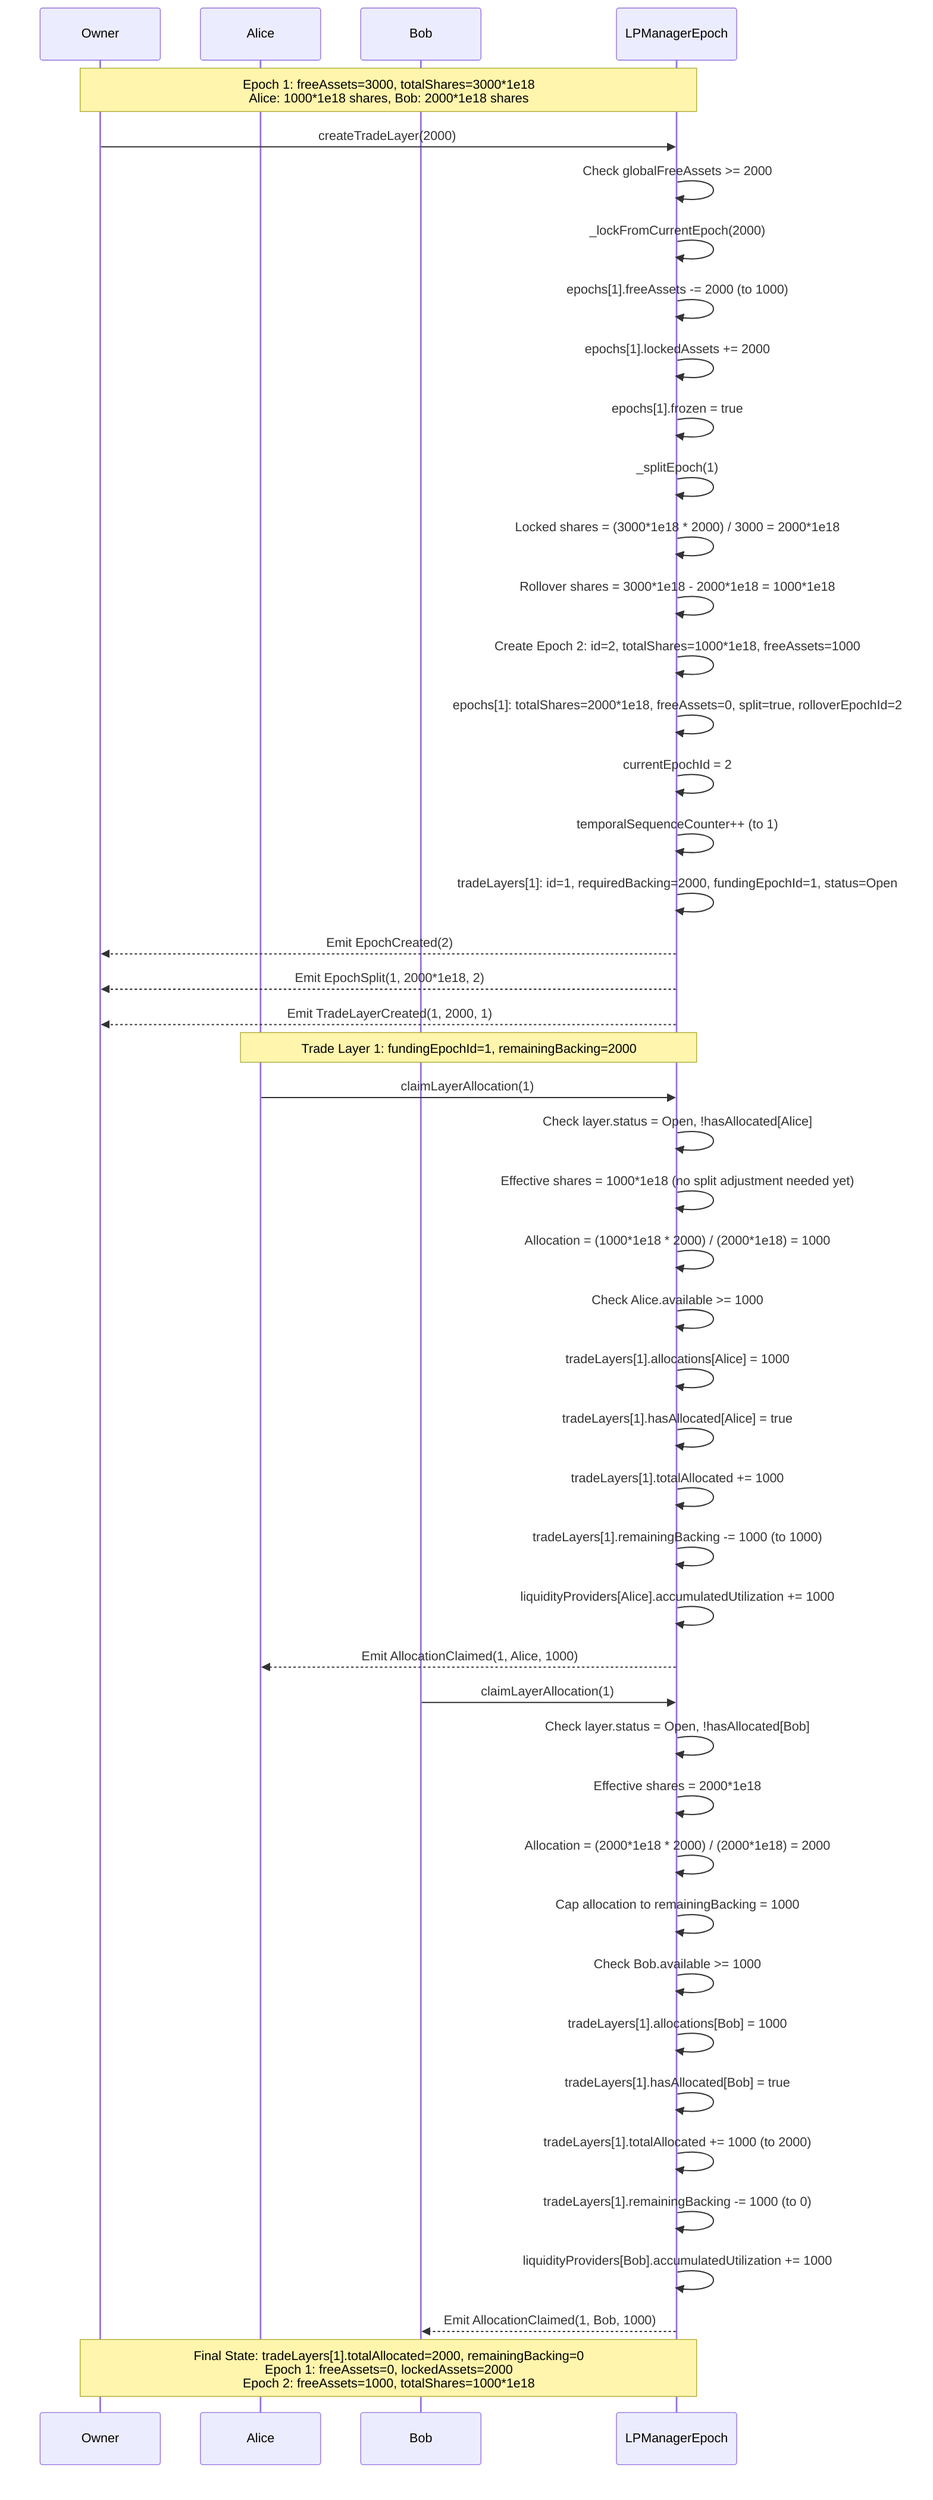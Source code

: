 sequenceDiagram
    participant Owner
    participant Alice
    participant Bob
    participant Contract as LPManagerEpoch

    Note over Owner,Contract: Epoch 1: freeAssets=3000, totalShares=3000*1e18<br>Alice: 1000*1e18 shares, Bob: 2000*1e18 shares

    Owner->>Contract: createTradeLayer(2000)
    Contract->>Contract: Check globalFreeAssets >= 2000
    Contract->>Contract: _lockFromCurrentEpoch(2000)
    Contract->>Contract: epochs[1].freeAssets -= 2000 (to 1000)
    Contract->>Contract: epochs[1].lockedAssets += 2000
    Contract->>Contract: epochs[1].frozen = true
    Contract->>Contract: _splitEpoch(1)
    Contract->>Contract: Locked shares = (3000*1e18 * 2000) / 3000 = 2000*1e18
    Contract->>Contract: Rollover shares = 3000*1e18 - 2000*1e18 = 1000*1e18
    Contract->>Contract: Create Epoch 2: id=2, totalShares=1000*1e18, freeAssets=1000
    Contract->>Contract: epochs[1]: totalShares=2000*1e18, freeAssets=0, split=true, rolloverEpochId=2
    Contract->>Contract: currentEpochId = 2
    Contract->>Contract: temporalSequenceCounter++ (to 1)
    Contract->>Contract: tradeLayers[1]: id=1, requiredBacking=2000, fundingEpochId=1, status=Open
    Contract-->>Owner: Emit EpochCreated(2)
    Contract-->>Owner: Emit EpochSplit(1, 2000*1e18, 2)
    Contract-->>Owner: Emit TradeLayerCreated(1, 2000, 1)

    Note over Alice,Contract: Trade Layer 1: fundingEpochId=1, remainingBacking=2000

    Alice->>Contract: claimLayerAllocation(1)
    Contract->>Contract: Check layer.status = Open, !hasAllocated[Alice]
    Contract->>Contract: Effective shares = 1000*1e18 (no split adjustment needed yet)
    Contract->>Contract: Allocation = (1000*1e18 * 2000) / (2000*1e18) = 1000
    Contract->>Contract: Check Alice.available >= 1000
    Contract->>Contract: tradeLayers[1].allocations[Alice] = 1000
    Contract->>Contract: tradeLayers[1].hasAllocated[Alice] = true
    Contract->>Contract: tradeLayers[1].totalAllocated += 1000
    Contract->>Contract: tradeLayers[1].remainingBacking -= 1000 (to 1000)
    Contract->>Contract: liquidityProviders[Alice].accumulatedUtilization += 1000
    Contract-->>Alice: Emit AllocationClaimed(1, Alice, 1000)

    Bob->>Contract: claimLayerAllocation(1)
    Contract->>Contract: Check layer.status = Open, !hasAllocated[Bob]
    Contract->>Contract: Effective shares = 2000*1e18
    Contract->>Contract: Allocation = (2000*1e18 * 2000) / (2000*1e18) = 2000
    Contract->>Contract: Cap allocation to remainingBacking = 1000
    Contract->>Contract: Check Bob.available >= 1000
    Contract->>Contract: tradeLayers[1].allocations[Bob] = 1000
    Contract->>Contract: tradeLayers[1].hasAllocated[Bob] = true
    Contract->>Contract: tradeLayers[1].totalAllocated += 1000 (to 2000)
    Contract->>Contract: tradeLayers[1].remainingBacking -= 1000 (to 0)
    Contract->>Contract: liquidityProviders[Bob].accumulatedUtilization += 1000
    Contract-->>Bob: Emit AllocationClaimed(1, Bob, 1000)

    Note over Owner,Contract: Final State: tradeLayers[1].totalAllocated=2000, remainingBacking=0<br>Epoch 1: freeAssets=0, lockedAssets=2000<br>Epoch 2: freeAssets=1000, totalShares=1000*1e18